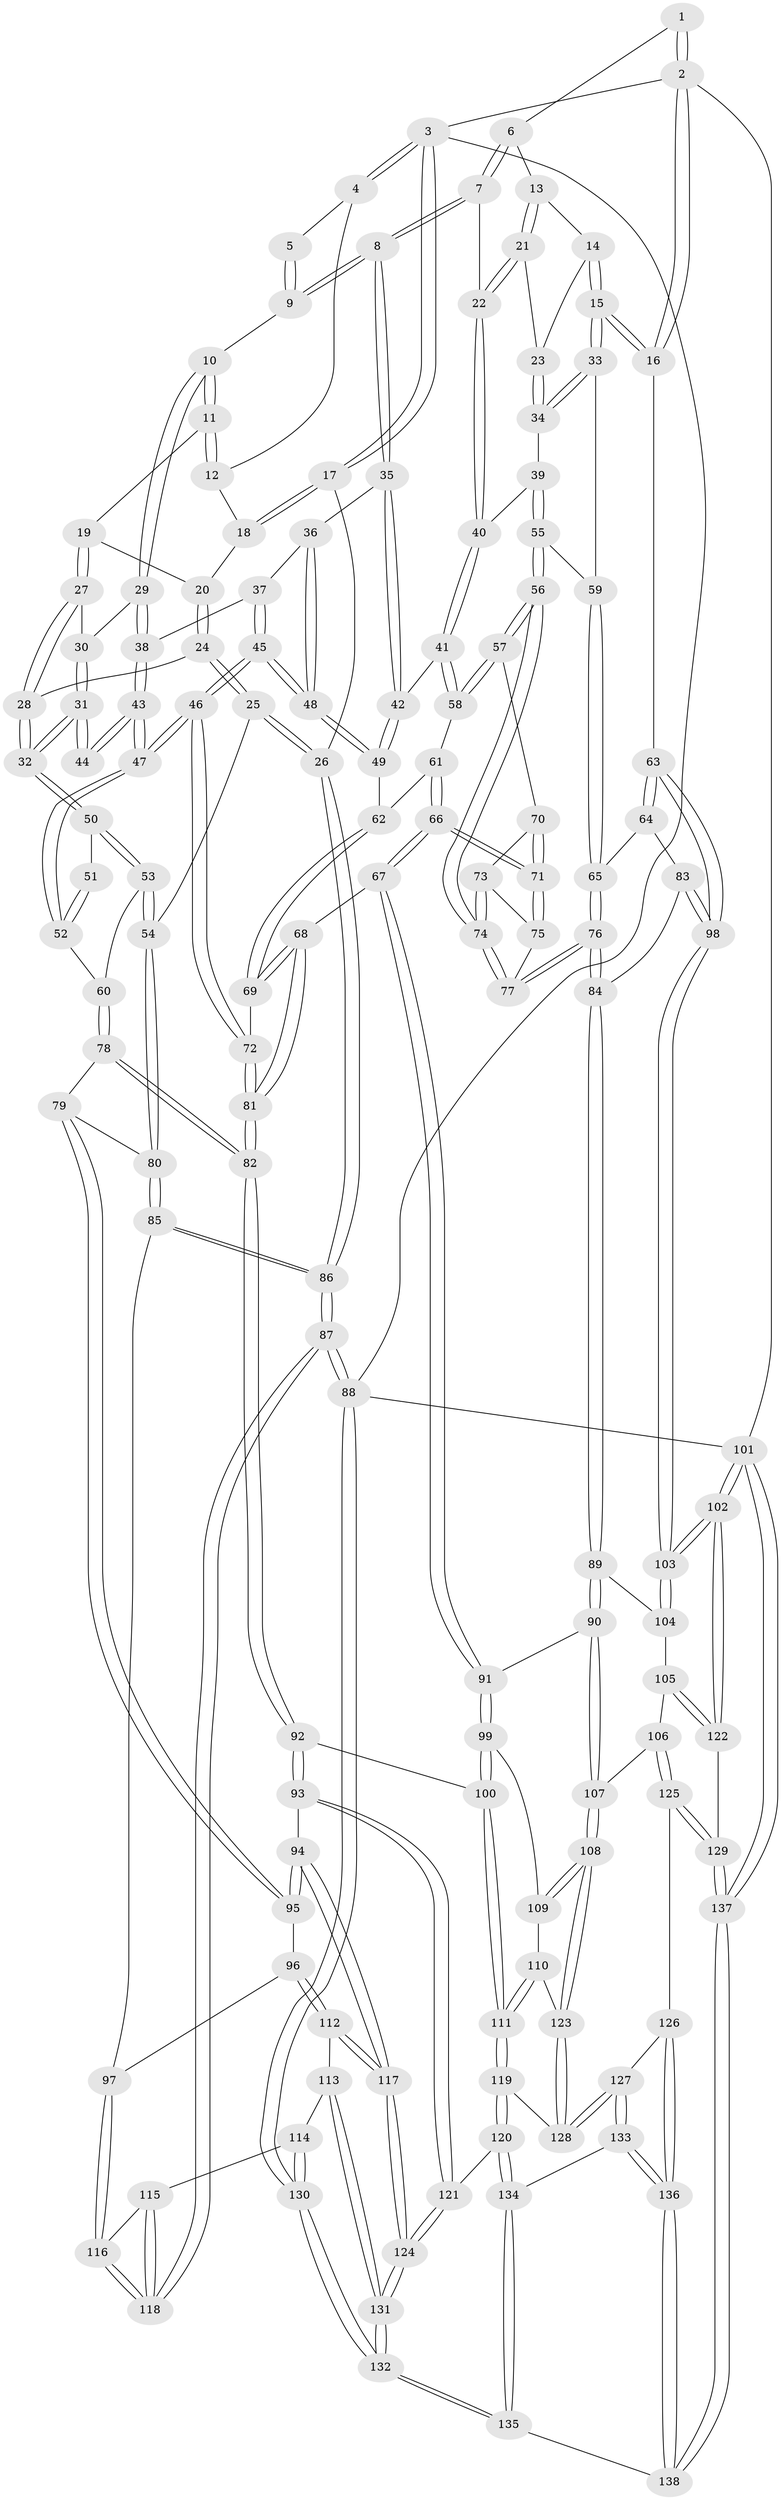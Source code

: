 // coarse degree distribution, {3: 0.08536585365853659, 6: 0.14634146341463414, 4: 0.43902439024390244, 5: 0.32926829268292684}
// Generated by graph-tools (version 1.1) at 2025/24/03/03/25 07:24:32]
// undirected, 138 vertices, 342 edges
graph export_dot {
graph [start="1"]
  node [color=gray90,style=filled];
  1 [pos="+0.7335237982786319+0"];
  2 [pos="+1+0"];
  3 [pos="+0+0"];
  4 [pos="+0.2586375821387622+0"];
  5 [pos="+0.538955591464192+0"];
  6 [pos="+0.7976251299264511+0.022469187685507104"];
  7 [pos="+0.636794306441773+0.13524971957095624"];
  8 [pos="+0.5766251022770219+0.12765423163691733"];
  9 [pos="+0.5651838374533388+0.10776834733512065"];
  10 [pos="+0.40386092422729286+0.14301726330421866"];
  11 [pos="+0.262459076084153+0"];
  12 [pos="+0.25226502864741074+0"];
  13 [pos="+0.814360192448339+0.049322003840126714"];
  14 [pos="+0.8908204428441175+0.07886436088182094"];
  15 [pos="+1+0.12005145024813961"];
  16 [pos="+1+0.11362093606215576"];
  17 [pos="+0+0.17371107992021256"];
  18 [pos="+0.08938191210578576+0.05031785213561852"];
  19 [pos="+0.242917444655249+0.08587708770477018"];
  20 [pos="+0.10053234705440692+0.13189656166035973"];
  21 [pos="+0.7705463779964705+0.18050489750452325"];
  22 [pos="+0.7576437724422282+0.1871729568276118"];
  23 [pos="+0.8326655507552921+0.1916038502037423"];
  24 [pos="+0.08178845338956661+0.23175819238182327"];
  25 [pos="+0.00019758070291480762+0.2664081276109917"];
  26 [pos="+0+0.23452091598035055"];
  27 [pos="+0.24511850714991038+0.13726813107544367"];
  28 [pos="+0.12299409687264479+0.23298651186450414"];
  29 [pos="+0.36065171219770426+0.20288116949089519"];
  30 [pos="+0.2693776181569259+0.1627662789661652"];
  31 [pos="+0.253809697593724+0.25446678198056605"];
  32 [pos="+0.2159432330278057+0.30401035553002703"];
  33 [pos="+1+0.24396995147323386"];
  34 [pos="+0.8790797880571928+0.21676300204759694"];
  35 [pos="+0.571609637142182+0.16075240951621853"];
  36 [pos="+0.5048478096708219+0.22270009847491537"];
  37 [pos="+0.41062740240845713+0.23340873500610096"];
  38 [pos="+0.36094667650065604+0.20408248443108287"];
  39 [pos="+0.7894625561844033+0.31287395641565824"];
  40 [pos="+0.7494972087258158+0.2690798202990336"];
  41 [pos="+0.6373081340342299+0.3148621162173625"];
  42 [pos="+0.6055622655627697+0.2707838079534064"];
  43 [pos="+0.344908596827923+0.2498644077597072"];
  44 [pos="+0.32239849660243713+0.25715963585522195"];
  45 [pos="+0.453995317709854+0.35272498092667437"];
  46 [pos="+0.3910501140549512+0.4033330911225688"];
  47 [pos="+0.3700414332934186+0.39814143736959706"];
  48 [pos="+0.4550449087555816+0.3523050773701662"];
  49 [pos="+0.4600564569336048+0.35255428677281614"];
  50 [pos="+0.21886458545714335+0.3105423812227492"];
  51 [pos="+0.2968143675434527+0.2812855660609838"];
  52 [pos="+0.32083330565232715+0.40539761892807386"];
  53 [pos="+0.23470847119761523+0.36875647597271316"];
  54 [pos="+0.11657336819967097+0.4315988850042639"];
  55 [pos="+0.8169460149978862+0.3688394531981637"];
  56 [pos="+0.806342095220231+0.39972923921636355"];
  57 [pos="+0.6364391747424905+0.3517569659194598"];
  58 [pos="+0.636301103881129+0.3515902861677055"];
  59 [pos="+0.9581221538566418+0.3017652880188049"];
  60 [pos="+0.3130344320038608+0.4069303575073928"];
  61 [pos="+0.5849908020663497+0.3807557257649403"];
  62 [pos="+0.5534080988608201+0.38683383804547855"];
  63 [pos="+1+0.4626547912208611"];
  64 [pos="+0.9808501744209571+0.4680259384037669"];
  65 [pos="+0.9461796940253064+0.45701321300934217"];
  66 [pos="+0.593989665268425+0.551689701776956"];
  67 [pos="+0.5815085247894616+0.5691093050835605"];
  68 [pos="+0.5415977466574621+0.5620514990118565"];
  69 [pos="+0.5427935500854039+0.4288892406847561"];
  70 [pos="+0.6479354452283793+0.393783272288242"];
  71 [pos="+0.6173484980481938+0.528359099232187"];
  72 [pos="+0.40979949760429824+0.43904622770902524"];
  73 [pos="+0.6653111004672403+0.4101614979790688"];
  74 [pos="+0.8082414957233752+0.4506666666281677"];
  75 [pos="+0.7074982040701553+0.4848582935474709"];
  76 [pos="+0.8306539879294543+0.5013712815779832"];
  77 [pos="+0.8115301446047252+0.47368810376840315"];
  78 [pos="+0.25649970733609745+0.5307652564677956"];
  79 [pos="+0.11193548545531086+0.5317382337203165"];
  80 [pos="+0.10036352044165618+0.5262854127305115"];
  81 [pos="+0.46617432548146154+0.5645116877898958"];
  82 [pos="+0.35882276655521644+0.6823804824848109"];
  83 [pos="+0.96653857010156+0.604238475662077"];
  84 [pos="+0.8362775395128986+0.5909219964945297"];
  85 [pos="+0+0.6171947231741749"];
  86 [pos="+0+0.6126787856634073"];
  87 [pos="+0+1"];
  88 [pos="+0+1"];
  89 [pos="+0.8170466578485059+0.6219277167374068"];
  90 [pos="+0.7031696181567851+0.6693220326357023"];
  91 [pos="+0.647888983554394+0.651468654024808"];
  92 [pos="+0.35866456087623905+0.6829466812422967"];
  93 [pos="+0.33313227545826507+0.7126079392070171"];
  94 [pos="+0.3170654985735744+0.7242957574739453"];
  95 [pos="+0.20116267895647705+0.68538474826479"];
  96 [pos="+0.06724921461038498+0.73491044276838"];
  97 [pos="+0.05619023083183792+0.7310895791799675"];
  98 [pos="+1+0.7069523339775211"];
  99 [pos="+0.5687629371178494+0.7449825688006477"];
  100 [pos="+0.4998305725659061+0.7544587527430833"];
  101 [pos="+1+1"];
  102 [pos="+1+1"];
  103 [pos="+1+0.8991103878460904"];
  104 [pos="+0.8613434022600476+0.7033417566332371"];
  105 [pos="+0.8416199119469026+0.8057858451007229"];
  106 [pos="+0.7664520814225582+0.8178522370356811"];
  107 [pos="+0.717416432750837+0.7760566453611512"];
  108 [pos="+0.6590460927851979+0.8323262111274573"];
  109 [pos="+0.5731569751200808+0.7571530377782122"];
  110 [pos="+0.5717629697605731+0.8353242450315376"];
  111 [pos="+0.5028222364079808+0.870504107326818"];
  112 [pos="+0.1279622158446374+0.8201516041221688"];
  113 [pos="+0.08462780460865575+0.8931640091388261"];
  114 [pos="+0.08103841260157915+0.8930662607420339"];
  115 [pos="+0.04080570714584453+0.8873195095023596"];
  116 [pos="+0.03537205179066445+0.8069840065978686"];
  117 [pos="+0.272443389906546+0.8322514781385576"];
  118 [pos="+0+0.9501431741729635"];
  119 [pos="+0.49682852351711526+0.8817665020176428"];
  120 [pos="+0.4886426582468336+0.8928727854207748"];
  121 [pos="+0.47618667401973497+0.8931233578759652"];
  122 [pos="+1+0.9815166024051731"];
  123 [pos="+0.6424871346771314+0.8695911809842736"];
  124 [pos="+0.28831861711468487+0.9959643508238489"];
  125 [pos="+0.7626899911355159+0.9102968017893488"];
  126 [pos="+0.7403019431944811+0.9171646186617692"];
  127 [pos="+0.6466419706727058+0.8976284339286327"];
  128 [pos="+0.64409923053434+0.8874763855118175"];
  129 [pos="+0.7677409802757584+0.9133922265412803"];
  130 [pos="+0+1"];
  131 [pos="+0.2531966211089169+1"];
  132 [pos="+0.24723653071750887+1"];
  133 [pos="+0.6328199204823686+0.9245421538402718"];
  134 [pos="+0.5163170992786782+0.9316996794555541"];
  135 [pos="+0.5490318213257463+1"];
  136 [pos="+0.6399163668594547+1"];
  137 [pos="+0.77217378506916+1"];
  138 [pos="+0.6320602520362201+1"];
  1 -- 2;
  1 -- 2;
  1 -- 6;
  2 -- 3;
  2 -- 16;
  2 -- 16;
  2 -- 101;
  3 -- 4;
  3 -- 4;
  3 -- 17;
  3 -- 17;
  3 -- 88;
  4 -- 5;
  4 -- 12;
  5 -- 9;
  5 -- 9;
  6 -- 7;
  6 -- 7;
  6 -- 13;
  7 -- 8;
  7 -- 8;
  7 -- 22;
  8 -- 9;
  8 -- 9;
  8 -- 35;
  8 -- 35;
  9 -- 10;
  10 -- 11;
  10 -- 11;
  10 -- 29;
  10 -- 29;
  11 -- 12;
  11 -- 12;
  11 -- 19;
  12 -- 18;
  13 -- 14;
  13 -- 21;
  13 -- 21;
  14 -- 15;
  14 -- 15;
  14 -- 23;
  15 -- 16;
  15 -- 16;
  15 -- 33;
  15 -- 33;
  16 -- 63;
  17 -- 18;
  17 -- 18;
  17 -- 26;
  18 -- 20;
  19 -- 20;
  19 -- 27;
  19 -- 27;
  20 -- 24;
  20 -- 24;
  21 -- 22;
  21 -- 22;
  21 -- 23;
  22 -- 40;
  22 -- 40;
  23 -- 34;
  23 -- 34;
  24 -- 25;
  24 -- 25;
  24 -- 28;
  25 -- 26;
  25 -- 26;
  25 -- 54;
  26 -- 86;
  26 -- 86;
  27 -- 28;
  27 -- 28;
  27 -- 30;
  28 -- 32;
  28 -- 32;
  29 -- 30;
  29 -- 38;
  29 -- 38;
  30 -- 31;
  30 -- 31;
  31 -- 32;
  31 -- 32;
  31 -- 44;
  31 -- 44;
  32 -- 50;
  32 -- 50;
  33 -- 34;
  33 -- 34;
  33 -- 59;
  34 -- 39;
  35 -- 36;
  35 -- 42;
  35 -- 42;
  36 -- 37;
  36 -- 48;
  36 -- 48;
  37 -- 38;
  37 -- 45;
  37 -- 45;
  38 -- 43;
  38 -- 43;
  39 -- 40;
  39 -- 55;
  39 -- 55;
  40 -- 41;
  40 -- 41;
  41 -- 42;
  41 -- 58;
  41 -- 58;
  42 -- 49;
  42 -- 49;
  43 -- 44;
  43 -- 44;
  43 -- 47;
  43 -- 47;
  45 -- 46;
  45 -- 46;
  45 -- 48;
  45 -- 48;
  46 -- 47;
  46 -- 47;
  46 -- 72;
  46 -- 72;
  47 -- 52;
  47 -- 52;
  48 -- 49;
  48 -- 49;
  49 -- 62;
  50 -- 51;
  50 -- 53;
  50 -- 53;
  51 -- 52;
  51 -- 52;
  52 -- 60;
  53 -- 54;
  53 -- 54;
  53 -- 60;
  54 -- 80;
  54 -- 80;
  55 -- 56;
  55 -- 56;
  55 -- 59;
  56 -- 57;
  56 -- 57;
  56 -- 74;
  56 -- 74;
  57 -- 58;
  57 -- 58;
  57 -- 70;
  58 -- 61;
  59 -- 65;
  59 -- 65;
  60 -- 78;
  60 -- 78;
  61 -- 62;
  61 -- 66;
  61 -- 66;
  62 -- 69;
  62 -- 69;
  63 -- 64;
  63 -- 64;
  63 -- 98;
  63 -- 98;
  64 -- 65;
  64 -- 83;
  65 -- 76;
  65 -- 76;
  66 -- 67;
  66 -- 67;
  66 -- 71;
  66 -- 71;
  67 -- 68;
  67 -- 91;
  67 -- 91;
  68 -- 69;
  68 -- 69;
  68 -- 81;
  68 -- 81;
  69 -- 72;
  70 -- 71;
  70 -- 71;
  70 -- 73;
  71 -- 75;
  71 -- 75;
  72 -- 81;
  72 -- 81;
  73 -- 74;
  73 -- 74;
  73 -- 75;
  74 -- 77;
  74 -- 77;
  75 -- 77;
  76 -- 77;
  76 -- 77;
  76 -- 84;
  76 -- 84;
  78 -- 79;
  78 -- 82;
  78 -- 82;
  79 -- 80;
  79 -- 95;
  79 -- 95;
  80 -- 85;
  80 -- 85;
  81 -- 82;
  81 -- 82;
  82 -- 92;
  82 -- 92;
  83 -- 84;
  83 -- 98;
  83 -- 98;
  84 -- 89;
  84 -- 89;
  85 -- 86;
  85 -- 86;
  85 -- 97;
  86 -- 87;
  86 -- 87;
  87 -- 88;
  87 -- 88;
  87 -- 118;
  87 -- 118;
  88 -- 130;
  88 -- 130;
  88 -- 101;
  89 -- 90;
  89 -- 90;
  89 -- 104;
  90 -- 91;
  90 -- 107;
  90 -- 107;
  91 -- 99;
  91 -- 99;
  92 -- 93;
  92 -- 93;
  92 -- 100;
  93 -- 94;
  93 -- 121;
  93 -- 121;
  94 -- 95;
  94 -- 95;
  94 -- 117;
  94 -- 117;
  95 -- 96;
  96 -- 97;
  96 -- 112;
  96 -- 112;
  97 -- 116;
  97 -- 116;
  98 -- 103;
  98 -- 103;
  99 -- 100;
  99 -- 100;
  99 -- 109;
  100 -- 111;
  100 -- 111;
  101 -- 102;
  101 -- 102;
  101 -- 137;
  101 -- 137;
  102 -- 103;
  102 -- 103;
  102 -- 122;
  102 -- 122;
  103 -- 104;
  103 -- 104;
  104 -- 105;
  105 -- 106;
  105 -- 122;
  105 -- 122;
  106 -- 107;
  106 -- 125;
  106 -- 125;
  107 -- 108;
  107 -- 108;
  108 -- 109;
  108 -- 109;
  108 -- 123;
  108 -- 123;
  109 -- 110;
  110 -- 111;
  110 -- 111;
  110 -- 123;
  111 -- 119;
  111 -- 119;
  112 -- 113;
  112 -- 117;
  112 -- 117;
  113 -- 114;
  113 -- 131;
  113 -- 131;
  114 -- 115;
  114 -- 130;
  114 -- 130;
  115 -- 116;
  115 -- 118;
  115 -- 118;
  116 -- 118;
  116 -- 118;
  117 -- 124;
  117 -- 124;
  119 -- 120;
  119 -- 120;
  119 -- 128;
  120 -- 121;
  120 -- 134;
  120 -- 134;
  121 -- 124;
  121 -- 124;
  122 -- 129;
  123 -- 128;
  123 -- 128;
  124 -- 131;
  124 -- 131;
  125 -- 126;
  125 -- 129;
  125 -- 129;
  126 -- 127;
  126 -- 136;
  126 -- 136;
  127 -- 128;
  127 -- 128;
  127 -- 133;
  127 -- 133;
  129 -- 137;
  129 -- 137;
  130 -- 132;
  130 -- 132;
  131 -- 132;
  131 -- 132;
  132 -- 135;
  132 -- 135;
  133 -- 134;
  133 -- 136;
  133 -- 136;
  134 -- 135;
  134 -- 135;
  135 -- 138;
  136 -- 138;
  136 -- 138;
  137 -- 138;
  137 -- 138;
}
